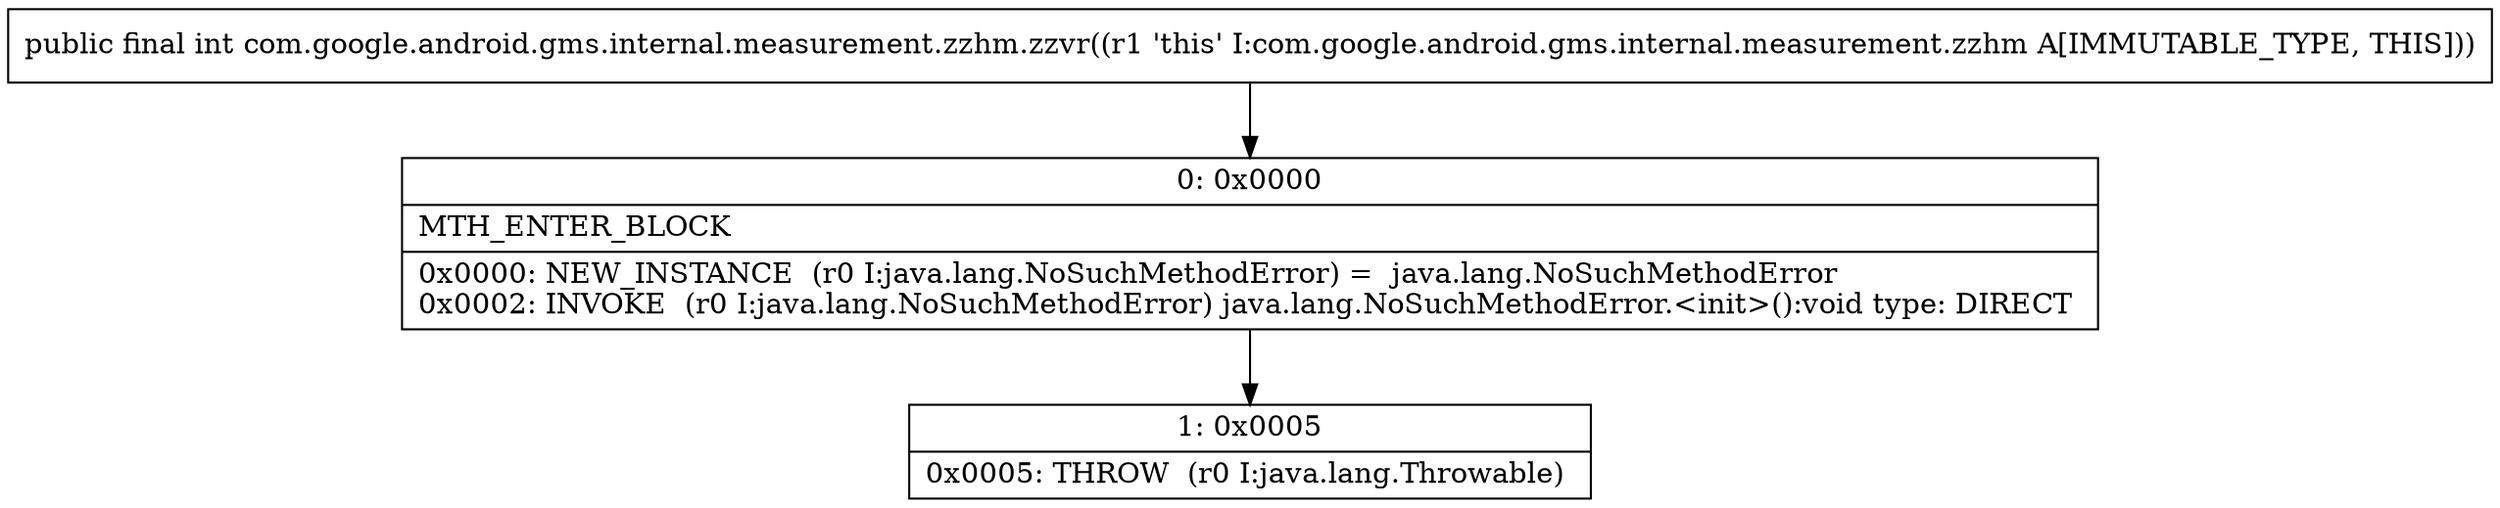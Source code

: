 digraph "CFG forcom.google.android.gms.internal.measurement.zzhm.zzvr()I" {
Node_0 [shape=record,label="{0\:\ 0x0000|MTH_ENTER_BLOCK\l|0x0000: NEW_INSTANCE  (r0 I:java.lang.NoSuchMethodError) =  java.lang.NoSuchMethodError \l0x0002: INVOKE  (r0 I:java.lang.NoSuchMethodError) java.lang.NoSuchMethodError.\<init\>():void type: DIRECT \l}"];
Node_1 [shape=record,label="{1\:\ 0x0005|0x0005: THROW  (r0 I:java.lang.Throwable) \l}"];
MethodNode[shape=record,label="{public final int com.google.android.gms.internal.measurement.zzhm.zzvr((r1 'this' I:com.google.android.gms.internal.measurement.zzhm A[IMMUTABLE_TYPE, THIS])) }"];
MethodNode -> Node_0;
Node_0 -> Node_1;
}

